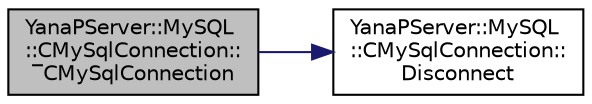 digraph "YanaPServer::MySQL::CMySqlConnection::‾CMySqlConnection"
{
  edge [fontname="Helvetica",fontsize="10",labelfontname="Helvetica",labelfontsize="10"];
  node [fontname="Helvetica",fontsize="10",shape=record];
  rankdir="LR";
  Node13 [label="YanaPServer::MySQL\l::CMySqlConnection::\l‾CMySqlConnection",height=0.2,width=0.4,color="black", fillcolor="grey75", style="filled", fontcolor="black"];
  Node13 -> Node14 [color="midnightblue",fontsize="10",style="solid",fontname="Helvetica"];
  Node14 [label="YanaPServer::MySQL\l::CMySqlConnection::\lDisconnect",height=0.2,width=0.4,color="black", fillcolor="white", style="filled",URL="$class_yana_p_server_1_1_my_s_q_l_1_1_c_my_sql_connection.html#a47d2afbed9a03b674688d9ccf8e0db6c",tooltip="切断 "];
}

